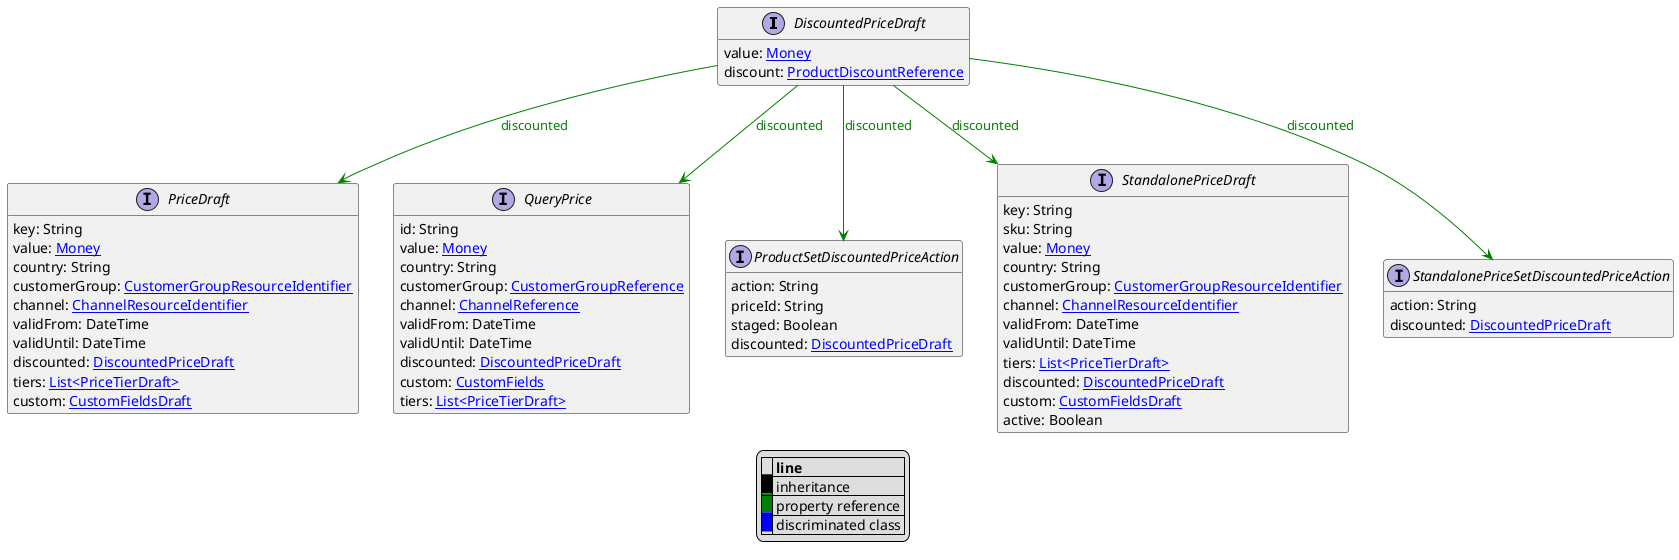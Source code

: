 @startuml

hide empty fields
hide empty methods
legend
|= |= line |
|<back:black>   </back>| inheritance |
|<back:green>   </back>| property reference |
|<back:blue>   </back>| discriminated class |
endlegend
interface DiscountedPriceDraft [[DiscountedPriceDraft.svg]]  {
    value: [[Money.svg Money]]
    discount: [[ProductDiscountReference.svg ProductDiscountReference]]
}



interface PriceDraft [[PriceDraft.svg]]  {
    key: String
    value: [[Money.svg Money]]
    country: String
    customerGroup: [[CustomerGroupResourceIdentifier.svg CustomerGroupResourceIdentifier]]
    channel: [[ChannelResourceIdentifier.svg ChannelResourceIdentifier]]
    validFrom: DateTime
    validUntil: DateTime
    discounted: [[DiscountedPriceDraft.svg DiscountedPriceDraft]]
    tiers: [[PriceTierDraft.svg List<PriceTierDraft>]]
    custom: [[CustomFieldsDraft.svg CustomFieldsDraft]]
}
interface QueryPrice [[QueryPrice.svg]]  {
    id: String
    value: [[Money.svg Money]]
    country: String
    customerGroup: [[CustomerGroupReference.svg CustomerGroupReference]]
    channel: [[ChannelReference.svg ChannelReference]]
    validFrom: DateTime
    validUntil: DateTime
    discounted: [[DiscountedPriceDraft.svg DiscountedPriceDraft]]
    custom: [[CustomFields.svg CustomFields]]
    tiers: [[PriceTierDraft.svg List<PriceTierDraft>]]
}
interface ProductSetDiscountedPriceAction [[ProductSetDiscountedPriceAction.svg]]  {
    action: String
    priceId: String
    staged: Boolean
    discounted: [[DiscountedPriceDraft.svg DiscountedPriceDraft]]
}
interface StandalonePriceDraft [[StandalonePriceDraft.svg]]  {
    key: String
    sku: String
    value: [[Money.svg Money]]
    country: String
    customerGroup: [[CustomerGroupResourceIdentifier.svg CustomerGroupResourceIdentifier]]
    channel: [[ChannelResourceIdentifier.svg ChannelResourceIdentifier]]
    validFrom: DateTime
    validUntil: DateTime
    tiers: [[PriceTierDraft.svg List<PriceTierDraft>]]
    discounted: [[DiscountedPriceDraft.svg DiscountedPriceDraft]]
    custom: [[CustomFieldsDraft.svg CustomFieldsDraft]]
    active: Boolean
}
interface StandalonePriceSetDiscountedPriceAction [[StandalonePriceSetDiscountedPriceAction.svg]]  {
    action: String
    discounted: [[DiscountedPriceDraft.svg DiscountedPriceDraft]]
}

DiscountedPriceDraft --> PriceDraft #green;text:green : "discounted"
DiscountedPriceDraft --> QueryPrice #green;text:green : "discounted"
DiscountedPriceDraft --> ProductSetDiscountedPriceAction #green;text:green : "discounted"
DiscountedPriceDraft --> StandalonePriceDraft #green;text:green : "discounted"
DiscountedPriceDraft --> StandalonePriceSetDiscountedPriceAction #green;text:green : "discounted"
@enduml
